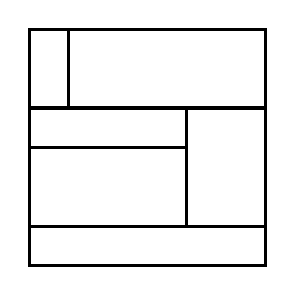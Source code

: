 \begin{tikzpicture}[very thick, scale=.5]
    \draw (0,4) rectangle (1,6);
    \draw (1,4) rectangle (6,6);
    \draw (0,3) rectangle (4,4);
    \draw (0,1) rectangle (4,3);
    \draw (4,1) rectangle (6,4);
    \draw (0,0) rectangle (6,1);
\end{tikzpicture}
